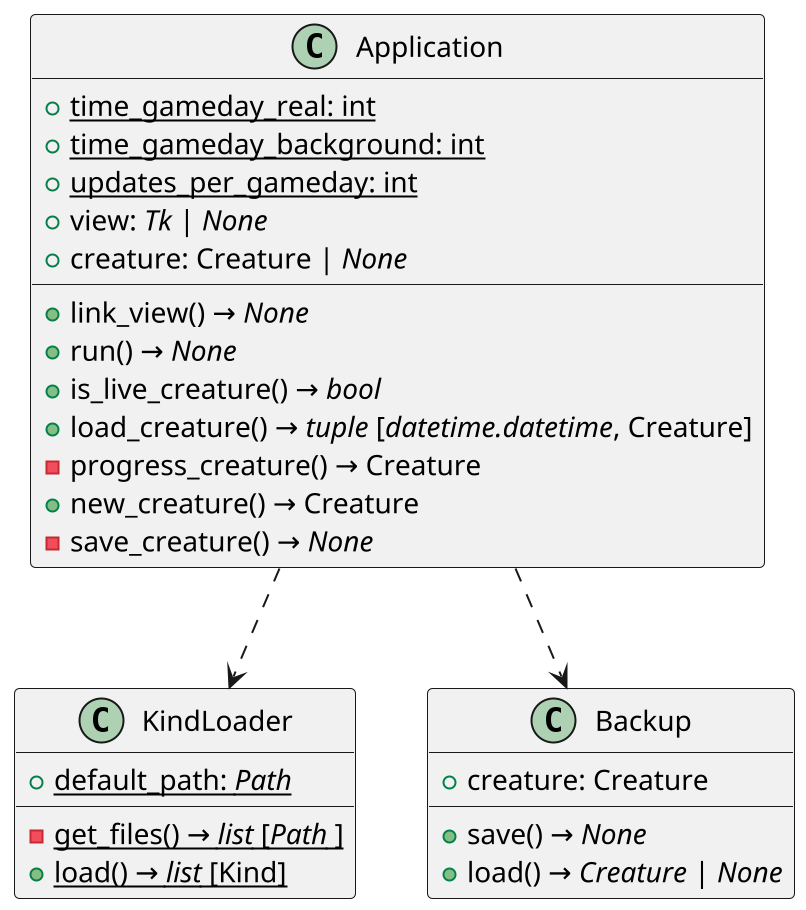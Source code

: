 @startuml

' monokai_npp from ..\.styles
scale 2


class Application {
    +{static}time_gameday_real: int
    +{static}time_gameday_background: int
    +{static}updates_per_gameday: int
    +view: <i>Tk</i> | <i>None</i>
    +creature: Creature | <i>None</i>
    +link_view() → <i>None</i>
    +run() → <i>None</i>
    +is_live_creature() → <i>bool</i>
    +load_creature() → <i>tuple</i> [<i>datetime.datetime</i>, Creature]
    -progress_creature() → Creature
    +new_creature() → Creature
    -save_creature() → <i>None</i>
}


class KindLoader {
    +{static}default_path: <i>Path</i>
    -{static}get_files() → <i>list</i> [<i>Path</i> ]
    +{static}load() → <i>list</i> [Kind]
}

class Backup {
    +creature: Creature
    +save() → <i>None</i>
    +load() → <i>Creature</i> | <i>None</i>
}

Application ..> KindLoader
Application ..> Backup

@enduml